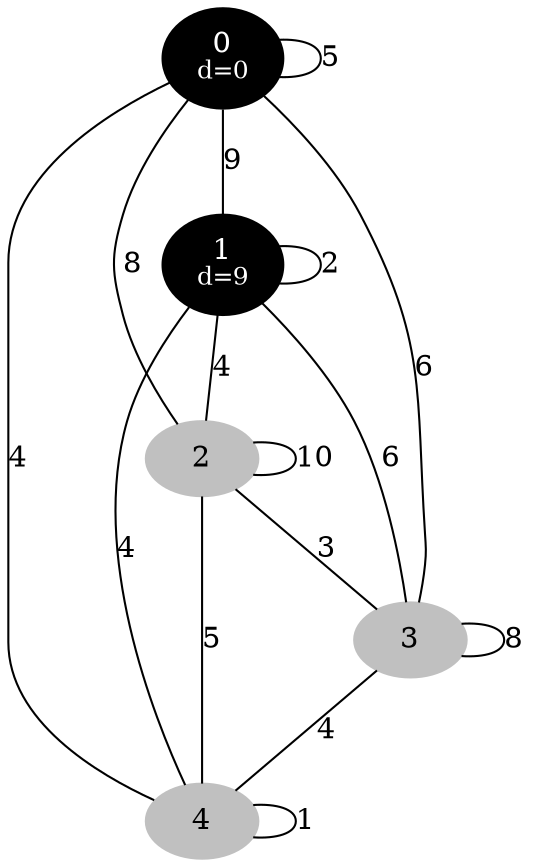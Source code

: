 graph {
0 [label=<0<BR/>
<FONT POINT-SIZE="12">d=0</FONT>>,style=filled,color=BLACK,fontcolor=white];
0 -- 0[label="5",weight="5"];
0 -- 1[label="9",weight="9"];
0 -- 2[label="8",weight="8"];
0 -- 3[label="6",weight="6"];
0 -- 4[label="4",weight="4"];
1 [label=<1<BR/>
<FONT POINT-SIZE="12">d=9</FONT>>,style=filled,color=BLACK,fontcolor=white];
1 -- 1[label="2",weight="2"];
1 -- 2[label="4",weight="4"];
1 -- 3[label="6",weight="6"];
1 -- 4[label="4",weight="4"];
2 [style=filled,color=grey] ;
2 -- 2[label="10",weight="10"];
2 -- 3[label="3",weight="3"];
2 -- 4[label="5",weight="5"];
3 [style=filled,color=grey] ;
3 -- 3[label="8",weight="8"];
3 -- 4[label="4",weight="4"];
4 [style=filled,color=grey] ;
4 -- 4[label="1",weight="1"];
}